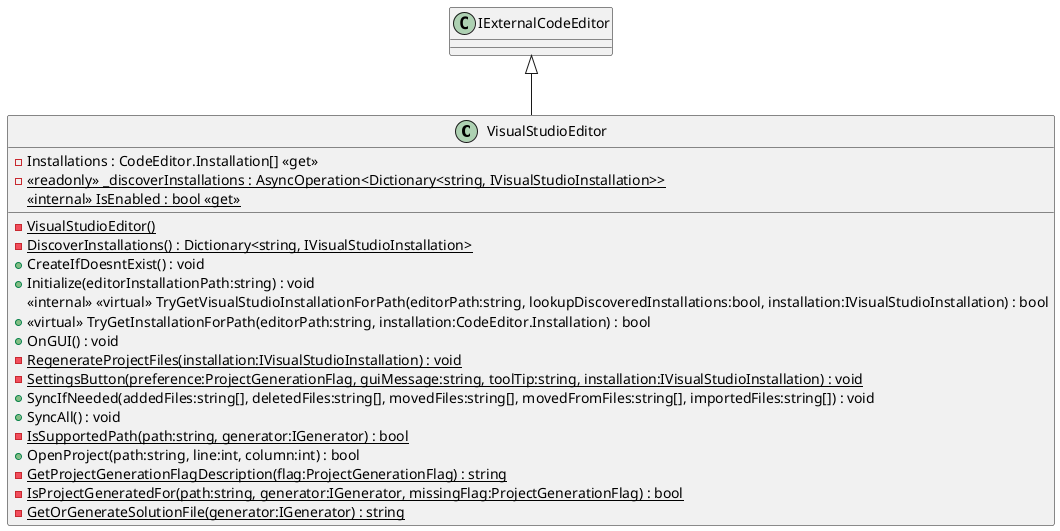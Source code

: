 @startuml
class VisualStudioEditor {
    - Installations : CodeEditor.Installation[] <<get>>
    - {static} <<readonly>> _discoverInstallations : AsyncOperation<Dictionary<string, IVisualStudioInstallation>>
    {static} - VisualStudioEditor()
    - {static} DiscoverInstallations() : Dictionary<string, IVisualStudioInstallation>
    <<internal>> {static} IsEnabled : bool <<get>>
    + CreateIfDoesntExist() : void
    + Initialize(editorInstallationPath:string) : void
    <<internal>> <<virtual>> TryGetVisualStudioInstallationForPath(editorPath:string, lookupDiscoveredInstallations:bool, installation:IVisualStudioInstallation) : bool
    + <<virtual>> TryGetInstallationForPath(editorPath:string, installation:CodeEditor.Installation) : bool
    + OnGUI() : void
    - {static} RegenerateProjectFiles(installation:IVisualStudioInstallation) : void
    - {static} SettingsButton(preference:ProjectGenerationFlag, guiMessage:string, toolTip:string, installation:IVisualStudioInstallation) : void
    + SyncIfNeeded(addedFiles:string[], deletedFiles:string[], movedFiles:string[], movedFromFiles:string[], importedFiles:string[]) : void
    + SyncAll() : void
    - {static} IsSupportedPath(path:string, generator:IGenerator) : bool
    + OpenProject(path:string, line:int, column:int) : bool
    - {static} GetProjectGenerationFlagDescription(flag:ProjectGenerationFlag) : string
    - {static} IsProjectGeneratedFor(path:string, generator:IGenerator, missingFlag:ProjectGenerationFlag) : bool
    - {static} GetOrGenerateSolutionFile(generator:IGenerator) : string
}
IExternalCodeEditor <|-- VisualStudioEditor
@enduml
